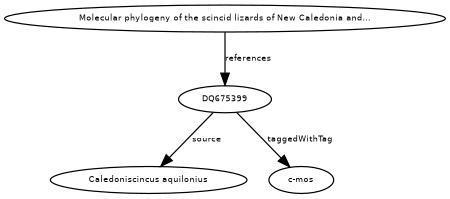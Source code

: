 digraph G {
size="3,3";
node [fontsize=7, fontname="Helvetica"];
edge [fontsize=7, fontname="Helvetica"];
node0 [label="DQ675399", width=0.27433100247,height=0.27433100247];
node1 [label="Molecular phylogeny of the scincid lizards of New Caledonia and...", width=0.27433100247,height=0.27433100247];
node2 [label="Caledoniscincus aquilonius", width=0.27433100247,height=0.27433100247];
node3 [label="c-mos", width=0.27433100247,height=0.27433100247];
node1 -> node0 [label="references"];
node0 -> node2 [label="source"];
node0 -> node3 [label="taggedWithTag"];
}

